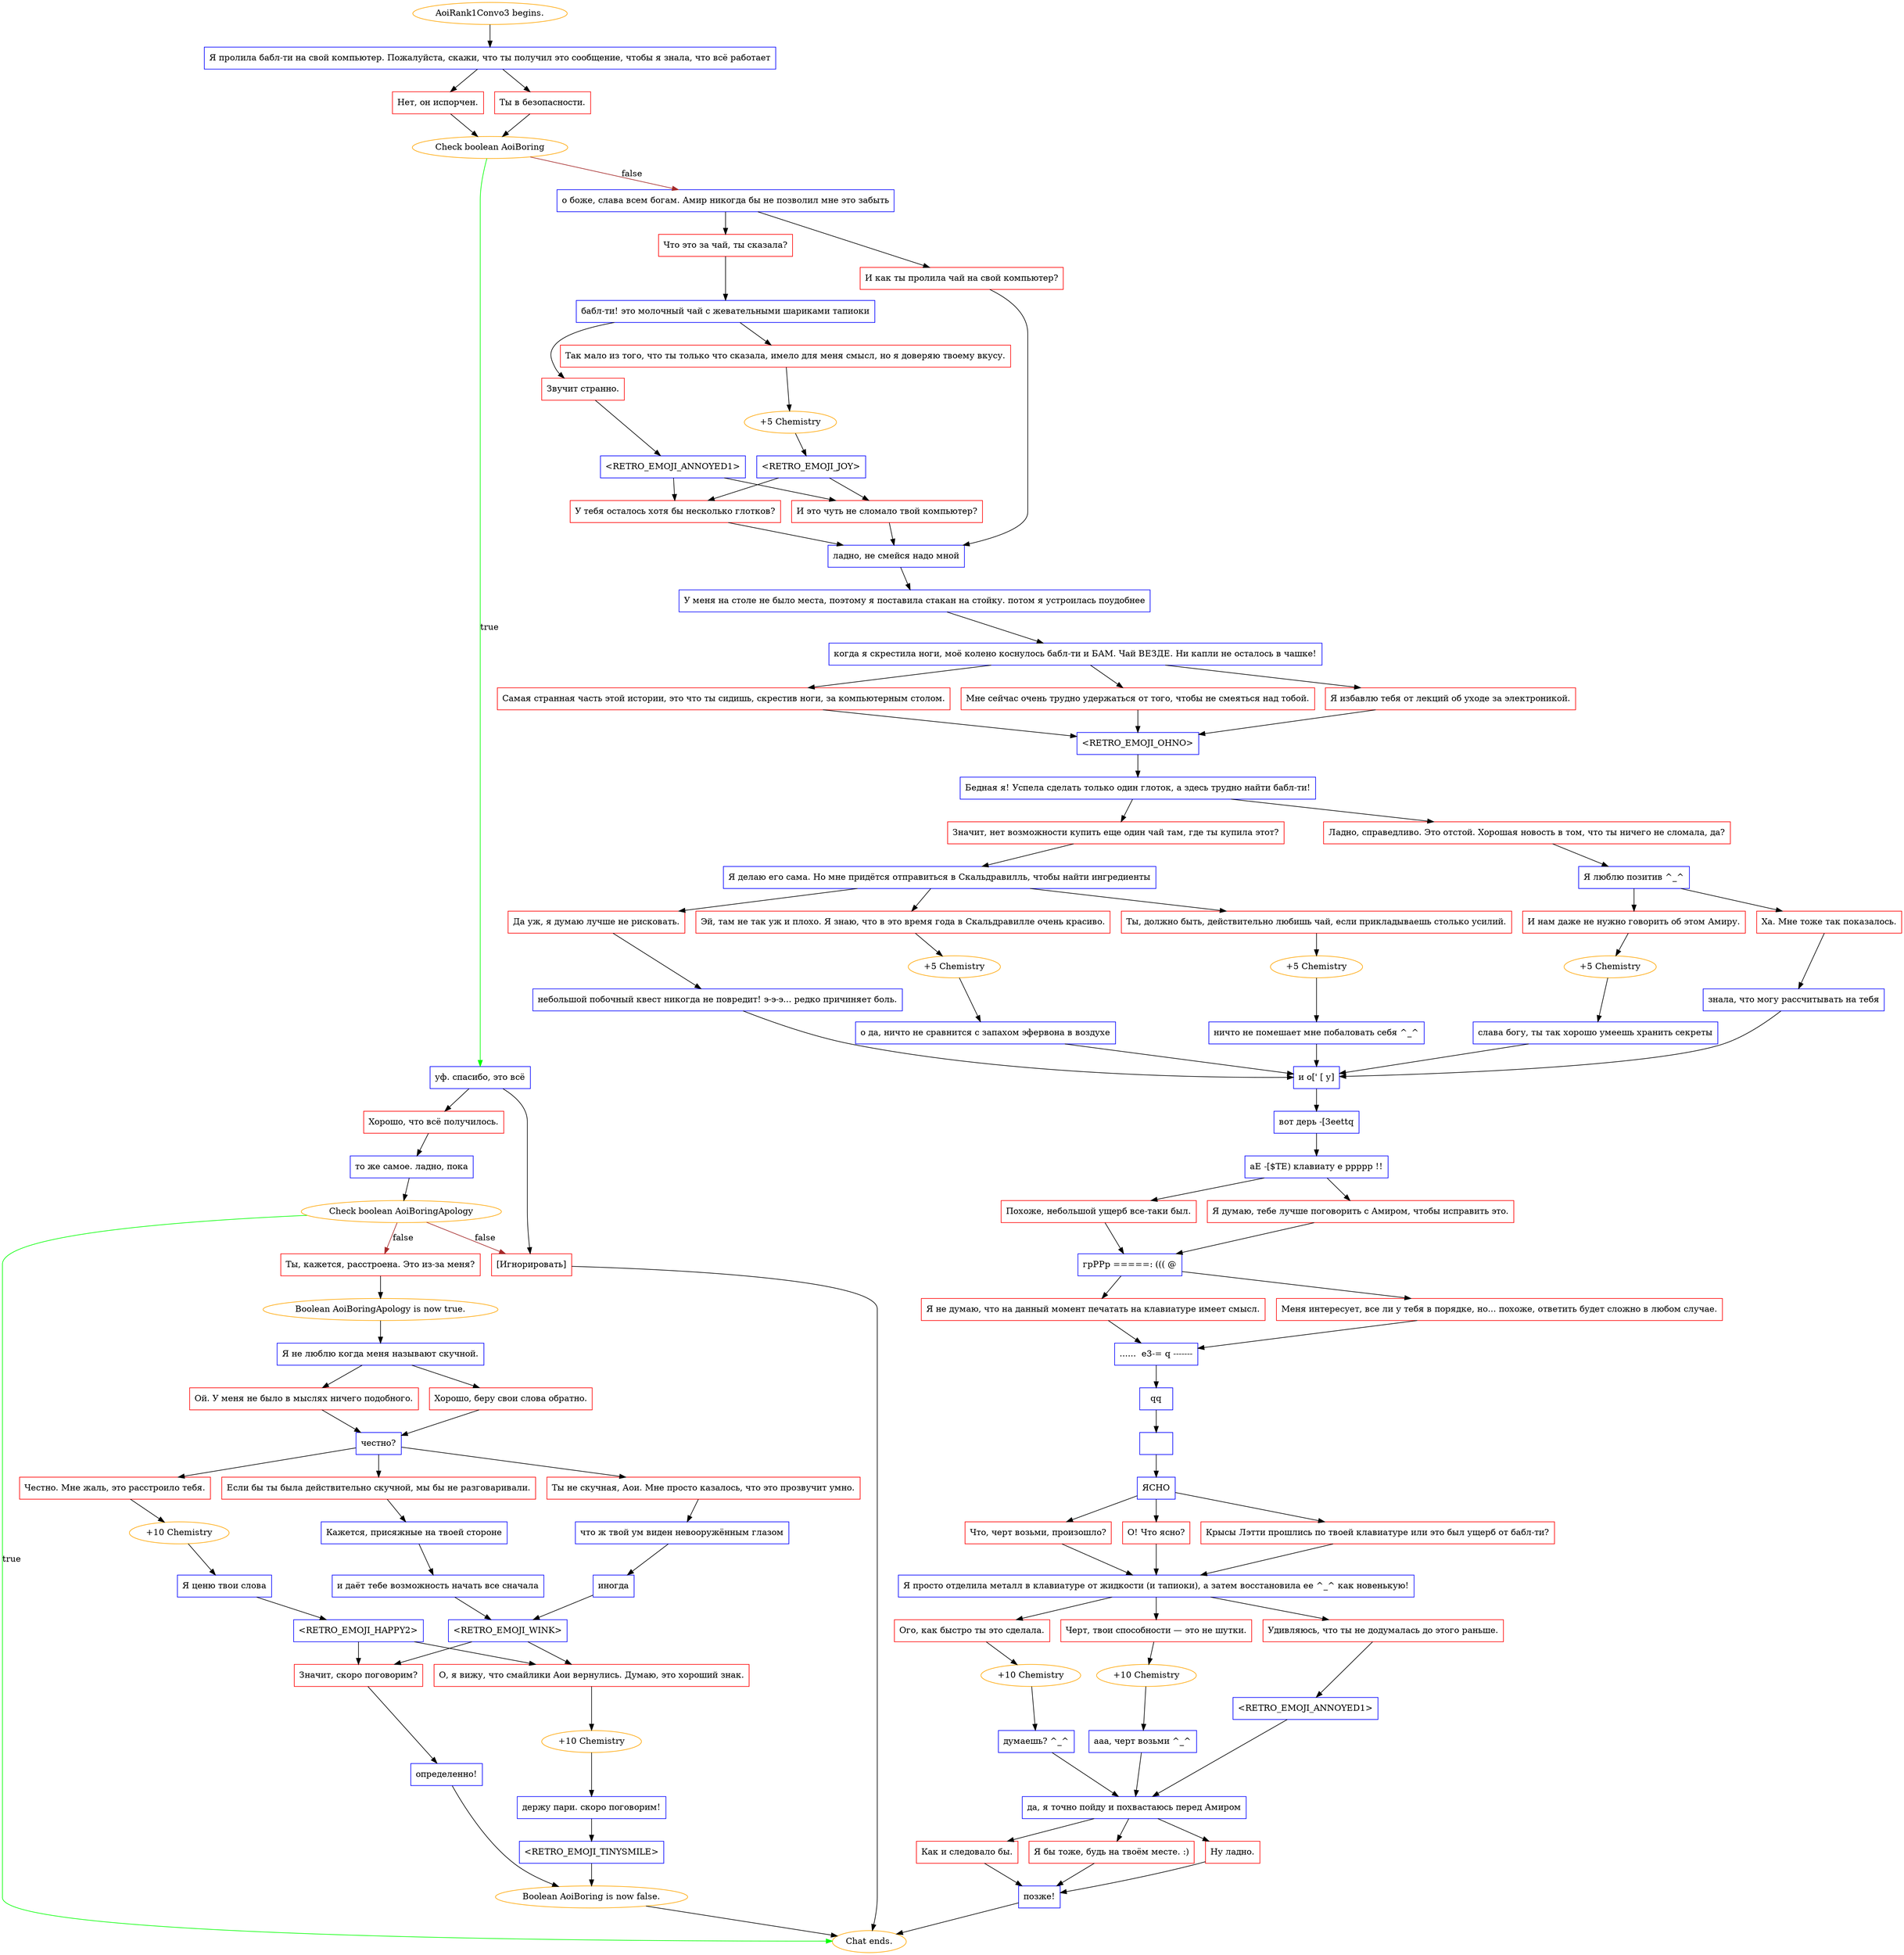digraph {
	"AoiRank1Convo3 begins." [color=orange];
		"AoiRank1Convo3 begins." -> j3753128878;
	j3753128878 [label="Я пролила бабл-ти на свой компьютер. Пожалуйста, скажи, что ты получил это сообщение, чтобы я знала, что всё работает",shape=box,color=blue];
		j3753128878 -> j996706852;
		j3753128878 -> j1268297709;
	j996706852 [label="Нет, он испорчен.",shape=box,color=red];
		j996706852 -> j466818087;
	j1268297709 [label="Ты в безопасности.",shape=box,color=red];
		j1268297709 -> j466818087;
	j466818087 [label="Check boolean AoiBoring",color=orange];
		j466818087 -> j3128380344 [label=true,color=green];
		j466818087 -> j3806505979 [label=false,color=brown];
	j3128380344 [label="уф. спасибо, это всё",shape=box,color=blue];
		j3128380344 -> j224284127;
		j3128380344 -> j3456118237;
	j3806505979 [label="о боже, слава всем богам. Амир никогда бы не позволил мне это забыть",shape=box,color=blue];
		j3806505979 -> j2190869082;
		j3806505979 -> j396438647;
	j224284127 [label="Хорошо, что всё получилось.",shape=box,color=red];
		j224284127 -> j233564127;
	j3456118237 [label="[Игнорировать]",shape=box,color=red];
		j3456118237 -> "Chat ends.";
	j2190869082 [label="Что это за чай, ты сказала?",shape=box,color=red];
		j2190869082 -> j3821993293;
	j396438647 [label="И как ты пролила чай на свой компьютер?",shape=box,color=red];
		j396438647 -> j2122154318;
	j233564127 [label="то же самое. ладно, пока",shape=box,color=blue];
		j233564127 -> j507259823;
	"Chat ends." [color=orange];
	j3821993293 [label="бабл-ти! это молочный чай с жевательными шариками тапиоки",shape=box,color=blue];
		j3821993293 -> j2804704480;
		j3821993293 -> j1846721814;
	j2122154318 [label="ладно, не смейся надо мной",shape=box,color=blue];
		j2122154318 -> j2661759384;
	j507259823 [label="Check boolean AoiBoringApology",color=orange];
		j507259823 -> "Chat ends." [label=true,color=green];
		j507259823 -> j1913871359 [label=false,color=brown];
		j507259823 -> j3456118237 [label=false,color=brown];
	j2804704480 [label="Так мало из того, что ты только что сказала, имело для меня смысл, но я доверяю твоему вкусу.",shape=box,color=red];
		j2804704480 -> j4263710504;
	j1846721814 [label="Звучит странно.",shape=box,color=red];
		j1846721814 -> j1262956394;
	j2661759384 [label="У меня на столе не было места, поэтому я поставила стакан на стойку. потом я устроилась поудобнее",shape=box,color=blue];
		j2661759384 -> j769855359;
	j1913871359 [label="Ты, кажется, расстроена. Это из-за меня?",shape=box,color=red];
		j1913871359 -> j2287877605;
	j4263710504 [label="+5 Chemistry",color=orange];
		j4263710504 -> j697122288;
	j1262956394 [label="<RETRO_EMOJI_ANNOYED1>",shape=box,color=blue];
		j1262956394 -> j2583550105;
		j1262956394 -> j674938449;
	j769855359 [label="когда я скрестила ноги, моё колено коснулось бабл-ти и БАМ. Чай ВЕЗДЕ. Ни капли не осталось в чашке!",shape=box,color=blue];
		j769855359 -> j3357058492;
		j769855359 -> j1237552273;
		j769855359 -> j3570940154;
	j2287877605 [label="Boolean AoiBoringApology is now true.",color=orange];
		j2287877605 -> j1184709795;
	j697122288 [label="<RETRO_EMOJI_JOY>",shape=box,color=blue];
		j697122288 -> j2583550105;
		j697122288 -> j674938449;
	j2583550105 [label="У тебя осталось хотя бы несколько глотков?",shape=box,color=red];
		j2583550105 -> j2122154318;
	j674938449 [label="И это чуть не сломало твой компьютер?",shape=box,color=red];
		j674938449 -> j2122154318;
	j3357058492 [label="Самая странная часть этой истории, это что ты сидишь, скрестив ноги, за компьютерным столом.",shape=box,color=red];
		j3357058492 -> j1207889424;
	j1237552273 [label="Мне сейчас очень трудно удержаться от того, чтобы не смеяться над тобой.",shape=box,color=red];
		j1237552273 -> j1207889424;
	j3570940154 [label="Я избавлю тебя от лекций об уходе за электроникой.",shape=box,color=red];
		j3570940154 -> j1207889424;
	j1184709795 [label="Я не люблю когда меня называют скучной.",shape=box,color=blue];
		j1184709795 -> j2729378975;
		j1184709795 -> j975885456;
	j1207889424 [label="<RETRO_EMOJI_OHNO>",shape=box,color=blue];
		j1207889424 -> j998362326;
	j2729378975 [label="Ой. У меня не было в мыслях ничего подобного.",shape=box,color=red];
		j2729378975 -> j1738635545;
	j975885456 [label="Хорошо, беру свои слова обратно.",shape=box,color=red];
		j975885456 -> j1738635545;
	j998362326 [label="Бедная я! Успела сделать только один глоток, а здесь трудно найти бабл-ти!",shape=box,color=blue];
		j998362326 -> j1264736182;
		j998362326 -> j2321514122;
	j1738635545 [label="честно?",shape=box,color=blue];
		j1738635545 -> j2843836428;
		j1738635545 -> j1672039776;
		j1738635545 -> j1724986393;
	j1264736182 [label="Значит, нет возможности купить еще один чай там, где ты купила этот?",shape=box,color=red];
		j1264736182 -> j3806079050;
	j2321514122 [label="Ладно, справедливо. Это отстой. Хорошая новость в том, что ты ничего не сломала, да?",shape=box,color=red];
		j2321514122 -> j203617481;
	j2843836428 [label="Честно. Мне жаль, это расстроило тебя.",shape=box,color=red];
		j2843836428 -> j538801607;
	j1672039776 [label="Ты не скучная, Аои. Мне просто казалось, что это прозвучит умно.",shape=box,color=red];
		j1672039776 -> j1969238335;
	j1724986393 [label="Если бы ты была действительно скучной, мы бы не разговаривали.",shape=box,color=red];
		j1724986393 -> j2653969048;
	j3806079050 [label="Я делаю его сама. Но мне придётся отправиться в Скальдравилль, чтобы найти ингредиенты",shape=box,color=blue];
		j3806079050 -> j1510411285;
		j3806079050 -> j752704769;
		j3806079050 -> j944280759;
	j203617481 [label="Я люблю позитив ^_^",shape=box,color=blue];
		j203617481 -> j1990268566;
		j203617481 -> j2825030578;
	j538801607 [label="+10 Chemistry",color=orange];
		j538801607 -> j2448457416;
	j1969238335 [label="что ж твой ум виден невооружённым глазом",shape=box,color=blue];
		j1969238335 -> j3505408055;
	j2653969048 [label="Кажется, присяжные на твоей стороне",shape=box,color=blue];
		j2653969048 -> j4191683444;
	j1510411285 [label="Да уж, я думаю лучше не рисковать.",shape=box,color=red];
		j1510411285 -> j3167788101;
	j752704769 [label="Эй, там не так уж и плохо. Я знаю, что в это время года в Скальдравилле очень красиво.",shape=box,color=red];
		j752704769 -> j2680623514;
	j944280759 [label="Ты, должно быть, действительно любишь чай, если прикладываешь столько усилий.",shape=box,color=red];
		j944280759 -> j2743799692;
	j1990268566 [label="И нам даже не нужно говорить об этом Амиру.",shape=box,color=red];
		j1990268566 -> j1767625212;
	j2825030578 [label="Ха. Мне тоже так показалось.",shape=box,color=red];
		j2825030578 -> j2471979176;
	j2448457416 [label="Я ценю твои слова",shape=box,color=blue];
		j2448457416 -> j1744079936;
	j3505408055 [label="иногда",shape=box,color=blue];
		j3505408055 -> j3799560398;
	j4191683444 [label="и даёт тебе возможность начать все сначала",shape=box,color=blue];
		j4191683444 -> j3799560398;
	j3167788101 [label="небольшой побочный квест никогда не повредит! э-э-э... редко причиняет боль.",shape=box,color=blue];
		j3167788101 -> j3946666815;
	j2680623514 [label="+5 Chemistry",color=orange];
		j2680623514 -> j3230871215;
	j2743799692 [label="+5 Chemistry",color=orange];
		j2743799692 -> j2200822004;
	j1767625212 [label="+5 Chemistry",color=orange];
		j1767625212 -> j3693535714;
	j2471979176 [label="знала, что могу рассчитывать на тебя",shape=box,color=blue];
		j2471979176 -> j3946666815;
	j1744079936 [label="<RETRO_EMOJI_HAPPY2>",shape=box,color=blue];
		j1744079936 -> j1175380497;
		j1744079936 -> j632746921;
	j3799560398 [label="<RETRO_EMOJI_WINK>",shape=box,color=blue];
		j3799560398 -> j1175380497;
		j3799560398 -> j632746921;
	j3946666815 [label="и o[' [ y]",shape=box,color=blue];
		j3946666815 -> j3871378913;
	j3230871215 [label="о да, ничто не сравнится с запахом эфервона в воздухе",shape=box,color=blue];
		j3230871215 -> j3946666815;
	j2200822004 [label="ничто не помешает мне побаловать себя ^_^",shape=box,color=blue];
		j2200822004 -> j3946666815;
	j3693535714 [label="слава богу, ты так хорошо умеешь хранить секреты",shape=box,color=blue];
		j3693535714 -> j3946666815;
	j1175380497 [label="Значит, скоро поговорим?",shape=box,color=red];
		j1175380497 -> j2467919218;
	j632746921 [label="О, я вижу, что смайлики Аои вернулись. Думаю, это хороший знак.",shape=box,color=red];
		j632746921 -> j2479528294;
	j3871378913 [label="вот дерь -[3eettq",shape=box,color=blue];
		j3871378913 -> j228904503;
	j2467919218 [label="определенно!",shape=box,color=blue];
		j2467919218 -> j2581611291;
	j2479528294 [label="+10 Chemistry",color=orange];
		j2479528294 -> j1812370669;
	j228904503 [label="aE -[$TE) клавиату е ррррр !!",shape=box,color=blue];
		j228904503 -> j314170644;
		j228904503 -> j2010993584;
	j2581611291 [label="Boolean AoiBoring is now false.",color=orange];
		j2581611291 -> "Chat ends.";
	j1812370669 [label="держу пари. скоро поговорим!",shape=box,color=blue];
		j1812370669 -> j153386734;
	j314170644 [label="Похоже, небольшой ущерб все-таки был.",shape=box,color=red];
		j314170644 -> j466251487;
	j2010993584 [label="Я думаю, тебе лучше поговорить с Амиром, чтобы исправить это.",shape=box,color=red];
		j2010993584 -> j466251487;
	j153386734 [label="<RETRO_EMOJI_TINYSMILE>",shape=box,color=blue];
		j153386734 -> j2581611291;
	j466251487 [label="грРРр =====: ((( @",shape=box,color=blue];
		j466251487 -> j3912774264;
		j466251487 -> j388522769;
	j3912774264 [label="Я не думаю, что на данный момент печатать на клавиатуре имеет смысл.",shape=box,color=red];
		j3912774264 -> j50877745;
	j388522769 [label="Меня интересует, все ли у тебя в порядке, но... похоже, ответить будет сложно в любом случае.",shape=box,color=red];
		j388522769 -> j50877745;
	j50877745 [label="......  e3-= q -------",shape=box,color=blue];
		j50877745 -> j2700441676;
	j2700441676 [label="qq",shape=box,color=blue];
		j2700441676 -> j1605743498;
	j1605743498 [label=" ",shape=box,color=blue];
		j1605743498 -> j2211384418;
	j2211384418 [label="ЯСНО",shape=box,color=blue];
		j2211384418 -> j2217537281;
		j2211384418 -> j3346240028;
		j2211384418 -> j3016860281;
	j2217537281 [label="Что, черт возьми, произошло?",shape=box,color=red];
		j2217537281 -> j3042582325;
	j3346240028 [label="О! Что ясно?",shape=box,color=red];
		j3346240028 -> j3042582325;
	j3016860281 [label="Крысы Лэтти прошлись по твоей клавиатуре или это был ущерб от бабл-ти?",shape=box,color=red];
		j3016860281 -> j3042582325;
	j3042582325 [label="Я просто отделила металл в клавиатуре от жидкости (и тапиоки), а затем восстановила ее ^_^ как новенькую!",shape=box,color=blue];
		j3042582325 -> j2107995548;
		j3042582325 -> j4108518988;
		j3042582325 -> j3972618755;
	j2107995548 [label="Ого, как быстро ты это сделала.",shape=box,color=red];
		j2107995548 -> j2458164864;
	j4108518988 [label="Черт, твои способности — это не шутки.",shape=box,color=red];
		j4108518988 -> j2030902758;
	j3972618755 [label="Удивляюсь, что ты не додумалась до этого раньше.",shape=box,color=red];
		j3972618755 -> j4239246519;
	j2458164864 [label="+10 Chemistry",color=orange];
		j2458164864 -> j705018638;
	j2030902758 [label="+10 Chemistry",color=orange];
		j2030902758 -> j3396467269;
	j4239246519 [label="<RETRO_EMOJI_ANNOYED1>",shape=box,color=blue];
		j4239246519 -> j2933653532;
	j705018638 [label="думаешь? ^_^",shape=box,color=blue];
		j705018638 -> j2933653532;
	j3396467269 [label="ааа, черт возьми ^_^",shape=box,color=blue];
		j3396467269 -> j2933653532;
	j2933653532 [label="да, я точно пойду и похвастаюсь перед Амиром",shape=box,color=blue];
		j2933653532 -> j3417839918;
		j2933653532 -> j880676442;
		j2933653532 -> j4253073189;
	j3417839918 [label="Как и следовало бы.",shape=box,color=red];
		j3417839918 -> j4203400141;
	j880676442 [label="Я бы тоже, будь на твоём месте. :)",shape=box,color=red];
		j880676442 -> j4203400141;
	j4253073189 [label="Ну ладно.",shape=box,color=red];
		j4253073189 -> j4203400141;
	j4203400141 [label="позже!",shape=box,color=blue];
		j4203400141 -> "Chat ends.";
}